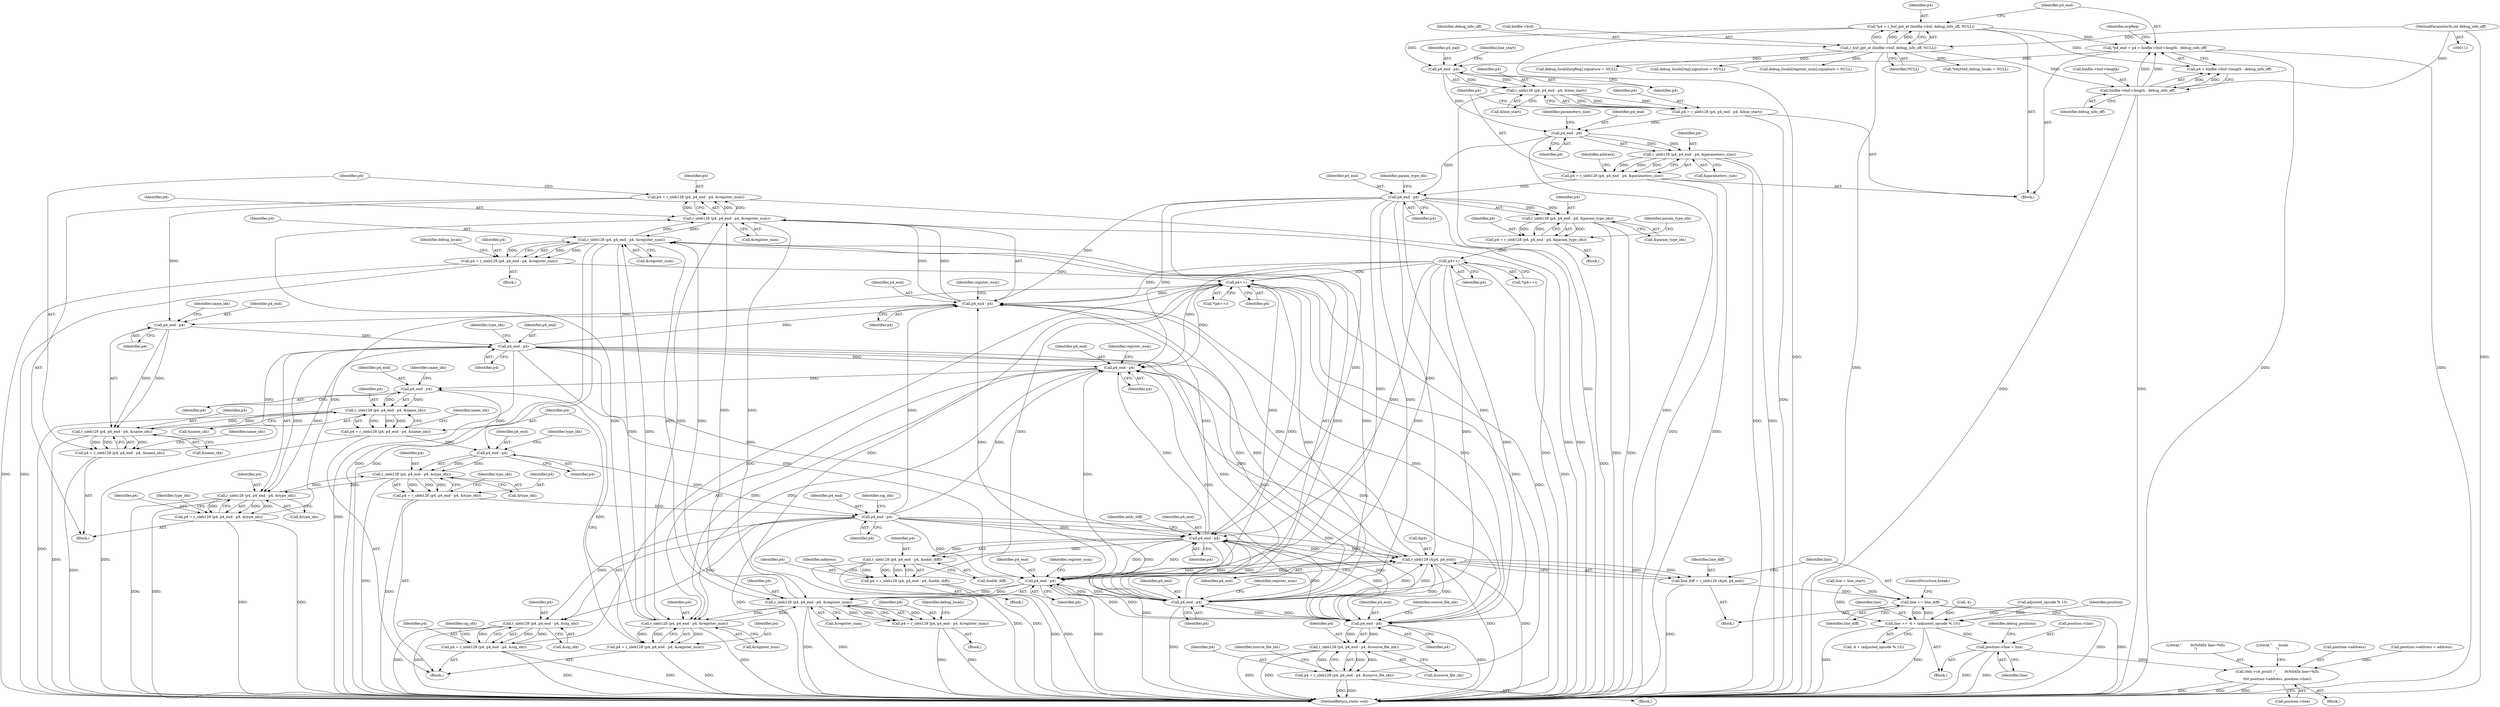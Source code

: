 digraph "0_radare2_ad55822430a03fe075221b543efb434567e9e431@integer" {
"1000453" [label="(Call,p4 = r_uleb128 (p4, p4_end - p4, &register_num))"];
"1000455" [label="(Call,r_uleb128 (p4, p4_end - p4, &register_num))"];
"1000457" [label="(Call,p4_end - p4)"];
"1000654" [label="(Call,p4_end - p4)"];
"1000642" [label="(Call,p4_end - p4)"];
"1000630" [label="(Call,p4_end - p4)"];
"1000621" [label="(Call,p4_end - p4)"];
"1000426" [label="(Call,p4_end - p4)"];
"1000440" [label="(Call,r_sleb128 (&p4, p4_end))"];
"1000891" [label="(Call,p4_end - p4)"];
"1000478" [label="(Call,p4_end - p4)"];
"1000466" [label="(Call,p4_end - p4)"];
"1000453" [label="(Call,p4 = r_uleb128 (p4, p4_end - p4, &register_num))"];
"1000462" [label="(Call,p4 = r_uleb128 (p4, p4_end - p4, &name_idx))"];
"1000464" [label="(Call,r_uleb128 (p4, p4_end - p4, &name_idx))"];
"1000628" [label="(Call,r_uleb128 (p4, p4_end - p4, &name_idx))"];
"1000328" [label="(Call,p4_end - p4)"];
"1000195" [label="(Call,p4_end - p4)"];
"1000186" [label="(Call,p4_end - p4)"];
"1000140" [label="(Call,*p4_end = p4 + binfile->buf->length - debug_info_off)"];
"1000131" [label="(Call,*p4 = r_buf_get_at (binfile->buf, debug_info_off, NULL))"];
"1000133" [label="(Call,r_buf_get_at (binfile->buf, debug_info_off, NULL))"];
"1000122" [label="(MethodParameterIn,int debug_info_off)"];
"1000144" [label="(Call,binfile->buf->length - debug_info_off)"];
"1000182" [label="(Call,p4 = r_uleb128 (p4, p4_end - p4, &line_start))"];
"1000184" [label="(Call,r_uleb128 (p4, p4_end - p4, &line_start))"];
"1000191" [label="(Call,p4 = r_uleb128 (p4, p4_end - p4, &parameters_size))"];
"1000193" [label="(Call,r_uleb128 (p4, p4_end - p4, &parameters_size))"];
"1000929" [label="(Call,p4_end - p4)"];
"1000796" [label="(Call,p4_end - p4)"];
"1000995" [label="(Call,p4++)"];
"1000650" [label="(Call,p4 = r_uleb128 (p4, p4_end - p4, &sig_idx))"];
"1000652" [label="(Call,r_uleb128 (p4, p4_end - p4, &sig_idx))"];
"1000792" [label="(Call,p4 = r_uleb128 (p4, p4_end - p4, &register_num))"];
"1000794" [label="(Call,r_uleb128 (p4, p4_end - p4, &register_num))"];
"1000619" [label="(Call,r_uleb128 (p4, p4_end - p4, &register_num))"];
"1000889" [label="(Call,r_uleb128 (p4, p4_end - p4, &register_num))"];
"1000422" [label="(Call,p4 = r_uleb128 (p4, p4_end - p4, &addr_diff))"];
"1000424" [label="(Call,r_uleb128 (p4, p4_end - p4, &addr_diff))"];
"1000474" [label="(Call,p4 = r_uleb128 (p4, p4_end - p4, &type_idx))"];
"1000476" [label="(Call,r_uleb128 (p4, p4_end - p4, &type_idx))"];
"1000640" [label="(Call,r_uleb128 (p4, p4_end - p4, &type_idx))"];
"1000887" [label="(Call,p4 = r_uleb128 (p4, p4_end - p4, &register_num))"];
"1000405" [label="(Call,p4++)"];
"1000324" [label="(Call,p4 = r_uleb128 (p4, p4_end - p4, &param_type_idx))"];
"1000326" [label="(Call,r_uleb128 (p4, p4_end - p4, &param_type_idx))"];
"1000925" [label="(Call,p4 = r_uleb128 (p4, p4_end - p4, &source_file_idx))"];
"1000927" [label="(Call,r_uleb128 (p4, p4_end - p4, &source_file_idx))"];
"1000617" [label="(Call,p4 = r_uleb128 (p4, p4_end - p4, &register_num))"];
"1000626" [label="(Call,p4 = r_uleb128 (p4, p4_end - p4, &name_idx))"];
"1000638" [label="(Call,p4 = r_uleb128 (p4, p4_end - p4, &type_idx))"];
"1000438" [label="(Call,line_diff = r_sleb128 (&p4, p4_end))"];
"1000444" [label="(Call,line += line_diff)"];
"1000950" [label="(Call,line += -4 + (adjusted_opcode % 15))"];
"1000982" [label="(Call,position->line = line)"];
"1001055" [label="(Call,rbin->cb_printf (\"        0x%04llx line=%llu\n\",\n\t\t\t\t position->address, position->line))"];
"1000440" [label="(Call,r_sleb128 (&p4, p4_end))"];
"1000429" [label="(Call,&addr_diff)"];
"1000188" [label="(Identifier,p4)"];
"1000131" [label="(Call,*p4 = r_buf_get_at (binfile->buf, debug_info_off, NULL))"];
"1000796" [label="(Call,p4_end - p4)"];
"1000445" [label="(Identifier,line)"];
"1000798" [label="(Identifier,p4)"];
"1000888" [label="(Identifier,p4)"];
"1000326" [label="(Call,r_uleb128 (p4, p4_end - p4, &param_type_idx))"];
"1000447" [label="(ControlStructure,break;)"];
"1000194" [label="(Identifier,p4)"];
"1000145" [label="(Call,binfile->buf->length)"];
"1000464" [label="(Call,r_uleb128 (p4, p4_end - p4, &name_idx))"];
"1000189" [label="(Call,&line_start)"];
"1000617" [label="(Call,p4 = r_uleb128 (p4, p4_end - p4, &register_num))"];
"1000183" [label="(Identifier,p4)"];
"1000198" [label="(Call,&parameters_size)"];
"1000332" [label="(Identifier,param_type_idx)"];
"1000654" [label="(Call,p4_end - p4)"];
"1000626" [label="(Call,p4 = r_uleb128 (p4, p4_end - p4, &name_idx))"];
"1000453" [label="(Call,p4 = r_uleb128 (p4, p4_end - p4, &register_num))"];
"1000470" [label="(Identifier,name_idx)"];
"1000900" [label="(Identifier,debug_locals)"];
"1000404" [label="(Call,*(p4++))"];
"1000797" [label="(Identifier,p4_end)"];
"1000138" [label="(Identifier,NULL)"];
"1000423" [label="(Identifier,p4)"];
"1000634" [label="(Identifier,name_idx)"];
"1000169" [label="(Call,*emitted_debug_locals = NULL)"];
"1000924" [label="(Block,)"];
"1000444" [label="(Call,line += line_diff)"];
"1000928" [label="(Identifier,p4)"];
"1000950" [label="(Call,line += -4 + (adjusted_opcode % 15))"];
"1000892" [label="(Identifier,p4_end)"];
"1001056" [label="(Literal,\"        0x%04llx line=%llu\n\")"];
"1000462" [label="(Call,p4 = r_uleb128 (p4, p4_end - p4, &name_idx))"];
"1000930" [label="(Identifier,p4_end)"];
"1000182" [label="(Call,p4 = r_uleb128 (p4, p4_end - p4, &line_start))"];
"1000475" [label="(Identifier,p4)"];
"1001064" [label="(Literal,\"      locals        :\n\")"];
"1000477" [label="(Identifier,p4)"];
"1000329" [label="(Identifier,p4_end)"];
"1000641" [label="(Identifier,p4)"];
"1000430" [label="(Identifier,addr_diff)"];
"1000960" [label="(Identifier,position)"];
"1000794" [label="(Call,r_uleb128 (p4, p4_end - p4, &register_num))"];
"1000184" [label="(Call,r_uleb128 (p4, p4_end - p4, &line_start))"];
"1000792" [label="(Call,p4 = r_uleb128 (p4, p4_end - p4, &register_num))"];
"1000205" [label="(Call,line = line_start)"];
"1000330" [label="(Identifier,p4)"];
"1000425" [label="(Identifier,p4)"];
"1000983" [label="(Call,position->line)"];
"1000187" [label="(Identifier,p4_end)"];
"1000460" [label="(Call,&register_num)"];
"1001057" [label="(Call,position->address)"];
"1000142" [label="(Call,p4 + binfile->buf->length - debug_info_off)"];
"1000793" [label="(Identifier,p4)"];
"1000630" [label="(Call,p4_end - p4)"];
"1000926" [label="(Identifier,p4)"];
"1000889" [label="(Call,r_uleb128 (p4, p4_end - p4, &register_num))"];
"1000427" [label="(Identifier,p4_end)"];
"1000468" [label="(Identifier,p4)"];
"1000192" [label="(Identifier,p4)"];
"1000622" [label="(Identifier,p4_end)"];
"1000328" [label="(Call,p4_end - p4)"];
"1000799" [label="(Call,&register_num)"];
"1000650" [label="(Call,p4 = r_uleb128 (p4, p4_end - p4, &sig_idx))"];
"1000643" [label="(Identifier,p4_end)"];
"1000620" [label="(Identifier,p4)"];
"1000122" [label="(MethodParameterIn,int debug_info_off)"];
"1000334" [label="(Identifier,param_type_idx)"];
"1000955" [label="(Call,adjusted_opcode % 15)"];
"1000304" [label="(Block,)"];
"1000195" [label="(Call,p4_end - p4)"];
"1000636" [label="(Identifier,name_idx)"];
"1000137" [label="(Identifier,debug_info_off)"];
"1000469" [label="(Call,&name_idx)"];
"1000633" [label="(Call,&name_idx)"];
"1001187" [label="(MethodReturn,static void)"];
"1000628" [label="(Call,r_uleb128 (p4, p4_end - p4, &name_idx))"];
"1000327" [label="(Identifier,p4)"];
"1000631" [label="(Identifier,p4_end)"];
"1000640" [label="(Call,r_uleb128 (p4, p4_end - p4, &type_idx))"];
"1000267" [label="(Call,debug_locals[argReg].signature = NULL)"];
"1000438" [label="(Call,line_diff = r_sleb128 (&p4, p4_end))"];
"1000645" [label="(Call,&type_idx)"];
"1000932" [label="(Call,&source_file_idx)"];
"1000472" [label="(Identifier,name_idx)"];
"1000885" [label="(Block,)"];
"1000482" [label="(Identifier,type_idx)"];
"1000123" [label="(Block,)"];
"1000651" [label="(Identifier,p4)"];
"1000890" [label="(Identifier,p4)"];
"1000982" [label="(Call,position->line = line)"];
"1000632" [label="(Identifier,p4)"];
"1000377" [label="(Call,debug_locals[reg].signature = NULL)"];
"1000800" [label="(Identifier,register_num)"];
"1000988" [label="(Identifier,debug_positions)"];
"1000134" [label="(Call,binfile->buf)"];
"1001060" [label="(Call,position->line)"];
"1000132" [label="(Identifier,p4)"];
"1000476" [label="(Call,r_uleb128 (p4, p4_end - p4, &type_idx))"];
"1000465" [label="(Identifier,p4)"];
"1000474" [label="(Call,p4 = r_uleb128 (p4, p4_end - p4, &type_idx))"];
"1000420" [label="(Block,)"];
"1000629" [label="(Identifier,p4)"];
"1000986" [label="(Identifier,line)"];
"1000133" [label="(Call,r_buf_get_at (binfile->buf, debug_info_off, NULL))"];
"1000894" [label="(Call,&register_num)"];
"1000484" [label="(Identifier,type_idx)"];
"1000612" [label="(Block,)"];
"1000454" [label="(Identifier,p4)"];
"1000951" [label="(Identifier,line)"];
"1000141" [label="(Identifier,p4_end)"];
"1000933" [label="(Identifier,source_file_idx)"];
"1000927" [label="(Call,r_uleb128 (p4, p4_end - p4, &source_file_idx))"];
"1000953" [label="(Call,-4)"];
"1000657" [label="(Call,&sig_idx)"];
"1000461" [label="(Identifier,register_num)"];
"1000443" [label="(Identifier,p4_end)"];
"1000648" [label="(Identifier,type_idx)"];
"1000446" [label="(Identifier,line_diff)"];
"1000804" [label="(Identifier,debug_locals)"];
"1000140" [label="(Call,*p4_end = p4 + binfile->buf->length - debug_info_off)"];
"1000479" [label="(Identifier,p4_end)"];
"1000463" [label="(Identifier,p4)"];
"1000891" [label="(Call,p4_end - p4)"];
"1000325" [label="(Identifier,p4)"];
"1000790" [label="(Block,)"];
"1000191" [label="(Call,p4 = r_uleb128 (p4, p4_end - p4, &parameters_size))"];
"1000795" [label="(Identifier,p4)"];
"1000994" [label="(Call,*(p4++))"];
"1000405" [label="(Call,p4++)"];
"1000426" [label="(Call,p4_end - p4)"];
"1000441" [label="(Call,&p4)"];
"1000144" [label="(Call,binfile->buf->length - debug_info_off)"];
"1000193" [label="(Call,r_uleb128 (p4, p4_end - p4, &parameters_size))"];
"1000596" [label="(Call,debug_locals[register_num].signature = NULL)"];
"1000639" [label="(Identifier,p4)"];
"1000893" [label="(Identifier,p4)"];
"1000466" [label="(Call,p4_end - p4)"];
"1000185" [label="(Identifier,p4)"];
"1000324" [label="(Call,p4 = r_uleb128 (p4, p4_end - p4, &param_type_idx))"];
"1000996" [label="(Identifier,p4)"];
"1000436" [label="(Block,)"];
"1000449" [label="(Block,)"];
"1000660" [label="(Identifier,sig_idx)"];
"1000938" [label="(Block,)"];
"1001055" [label="(Call,rbin->cb_printf (\"        0x%04llx line=%llu\n\",\n\t\t\t\t position->address, position->line))"];
"1000655" [label="(Identifier,p4_end)"];
"1000197" [label="(Identifier,p4)"];
"1000656" [label="(Identifier,p4)"];
"1000190" [label="(Identifier,line_start)"];
"1000432" [label="(Identifier,address)"];
"1000638" [label="(Call,p4 = r_uleb128 (p4, p4_end - p4, &type_idx))"];
"1000931" [label="(Identifier,p4)"];
"1000406" [label="(Identifier,p4)"];
"1000459" [label="(Identifier,p4)"];
"1000625" [label="(Identifier,register_num)"];
"1000658" [label="(Identifier,sig_idx)"];
"1000642" [label="(Call,p4_end - p4)"];
"1000467" [label="(Identifier,p4_end)"];
"1000619" [label="(Call,r_uleb128 (p4, p4_end - p4, &register_num))"];
"1000618" [label="(Identifier,p4)"];
"1000952" [label="(Call,-4 + (adjusted_opcode % 15))"];
"1000627" [label="(Identifier,p4)"];
"1000480" [label="(Identifier,p4)"];
"1000887" [label="(Call,p4 = r_uleb128 (p4, p4_end - p4, &register_num))"];
"1000428" [label="(Identifier,p4)"];
"1000456" [label="(Identifier,p4)"];
"1000455" [label="(Call,r_uleb128 (p4, p4_end - p4, &register_num))"];
"1000481" [label="(Call,&type_idx)"];
"1000652" [label="(Call,r_uleb128 (p4, p4_end - p4, &sig_idx))"];
"1000644" [label="(Identifier,p4)"];
"1000925" [label="(Call,p4 = r_uleb128 (p4, p4_end - p4, &source_file_idx))"];
"1000331" [label="(Call,&param_type_idx)"];
"1000478" [label="(Call,p4_end - p4)"];
"1000439" [label="(Identifier,line_diff)"];
"1000458" [label="(Identifier,p4_end)"];
"1000186" [label="(Call,p4_end - p4)"];
"1000202" [label="(Identifier,address)"];
"1000935" [label="(Identifier,source_file_idx)"];
"1000457" [label="(Call,p4_end - p4)"];
"1000623" [label="(Identifier,p4)"];
"1000895" [label="(Identifier,register_num)"];
"1000424" [label="(Call,r_uleb128 (p4, p4_end - p4, &addr_diff))"];
"1000199" [label="(Identifier,parameters_size)"];
"1000929" [label="(Call,p4_end - p4)"];
"1000624" [label="(Call,&register_num)"];
"1000422" [label="(Call,p4 = r_uleb128 (p4, p4_end - p4, &addr_diff))"];
"1000646" [label="(Identifier,type_idx)"];
"1000995" [label="(Call,p4++)"];
"1000150" [label="(Identifier,debug_info_off)"];
"1000653" [label="(Identifier,p4)"];
"1000621" [label="(Call,p4_end - p4)"];
"1000156" [label="(Identifier,argReg)"];
"1001054" [label="(Block,)"];
"1000977" [label="(Call,position->address = address)"];
"1000196" [label="(Identifier,p4_end)"];
"1000453" -> "1000449"  [label="AST: "];
"1000453" -> "1000455"  [label="CFG: "];
"1000454" -> "1000453"  [label="AST: "];
"1000455" -> "1000453"  [label="AST: "];
"1000463" -> "1000453"  [label="CFG: "];
"1000453" -> "1001187"  [label="DDG: "];
"1000455" -> "1000453"  [label="DDG: "];
"1000455" -> "1000453"  [label="DDG: "];
"1000455" -> "1000453"  [label="DDG: "];
"1000453" -> "1000466"  [label="DDG: "];
"1000455" -> "1000460"  [label="CFG: "];
"1000456" -> "1000455"  [label="AST: "];
"1000457" -> "1000455"  [label="AST: "];
"1000460" -> "1000455"  [label="AST: "];
"1000455" -> "1001187"  [label="DDG: "];
"1000457" -> "1000455"  [label="DDG: "];
"1000457" -> "1000455"  [label="DDG: "];
"1000619" -> "1000455"  [label="DDG: "];
"1000794" -> "1000455"  [label="DDG: "];
"1000889" -> "1000455"  [label="DDG: "];
"1000455" -> "1000619"  [label="DDG: "];
"1000455" -> "1000794"  [label="DDG: "];
"1000455" -> "1000889"  [label="DDG: "];
"1000457" -> "1000459"  [label="CFG: "];
"1000458" -> "1000457"  [label="AST: "];
"1000459" -> "1000457"  [label="AST: "];
"1000461" -> "1000457"  [label="CFG: "];
"1000654" -> "1000457"  [label="DDG: "];
"1000426" -> "1000457"  [label="DDG: "];
"1000440" -> "1000457"  [label="DDG: "];
"1000891" -> "1000457"  [label="DDG: "];
"1000478" -> "1000457"  [label="DDG: "];
"1000328" -> "1000457"  [label="DDG: "];
"1000929" -> "1000457"  [label="DDG: "];
"1000796" -> "1000457"  [label="DDG: "];
"1000995" -> "1000457"  [label="DDG: "];
"1000405" -> "1000457"  [label="DDG: "];
"1000457" -> "1000466"  [label="DDG: "];
"1000654" -> "1000652"  [label="AST: "];
"1000654" -> "1000656"  [label="CFG: "];
"1000655" -> "1000654"  [label="AST: "];
"1000656" -> "1000654"  [label="AST: "];
"1000658" -> "1000654"  [label="CFG: "];
"1000654" -> "1001187"  [label="DDG: "];
"1000654" -> "1000426"  [label="DDG: "];
"1000654" -> "1000440"  [label="DDG: "];
"1000654" -> "1000621"  [label="DDG: "];
"1000654" -> "1000652"  [label="DDG: "];
"1000654" -> "1000652"  [label="DDG: "];
"1000642" -> "1000654"  [label="DDG: "];
"1000638" -> "1000654"  [label="DDG: "];
"1000654" -> "1000796"  [label="DDG: "];
"1000654" -> "1000891"  [label="DDG: "];
"1000654" -> "1000929"  [label="DDG: "];
"1000642" -> "1000640"  [label="AST: "];
"1000642" -> "1000644"  [label="CFG: "];
"1000643" -> "1000642"  [label="AST: "];
"1000644" -> "1000642"  [label="AST: "];
"1000646" -> "1000642"  [label="CFG: "];
"1000642" -> "1000640"  [label="DDG: "];
"1000642" -> "1000640"  [label="DDG: "];
"1000630" -> "1000642"  [label="DDG: "];
"1000626" -> "1000642"  [label="DDG: "];
"1000630" -> "1000628"  [label="AST: "];
"1000630" -> "1000632"  [label="CFG: "];
"1000631" -> "1000630"  [label="AST: "];
"1000632" -> "1000630"  [label="AST: "];
"1000634" -> "1000630"  [label="CFG: "];
"1000630" -> "1000628"  [label="DDG: "];
"1000630" -> "1000628"  [label="DDG: "];
"1000621" -> "1000630"  [label="DDG: "];
"1000617" -> "1000630"  [label="DDG: "];
"1000621" -> "1000619"  [label="AST: "];
"1000621" -> "1000623"  [label="CFG: "];
"1000622" -> "1000621"  [label="AST: "];
"1000623" -> "1000621"  [label="AST: "];
"1000625" -> "1000621"  [label="CFG: "];
"1000621" -> "1000619"  [label="DDG: "];
"1000621" -> "1000619"  [label="DDG: "];
"1000426" -> "1000621"  [label="DDG: "];
"1000440" -> "1000621"  [label="DDG: "];
"1000891" -> "1000621"  [label="DDG: "];
"1000478" -> "1000621"  [label="DDG: "];
"1000328" -> "1000621"  [label="DDG: "];
"1000929" -> "1000621"  [label="DDG: "];
"1000796" -> "1000621"  [label="DDG: "];
"1000995" -> "1000621"  [label="DDG: "];
"1000405" -> "1000621"  [label="DDG: "];
"1000426" -> "1000424"  [label="AST: "];
"1000426" -> "1000428"  [label="CFG: "];
"1000427" -> "1000426"  [label="AST: "];
"1000428" -> "1000426"  [label="AST: "];
"1000430" -> "1000426"  [label="CFG: "];
"1000426" -> "1001187"  [label="DDG: "];
"1000426" -> "1000424"  [label="DDG: "];
"1000426" -> "1000424"  [label="DDG: "];
"1000440" -> "1000426"  [label="DDG: "];
"1000891" -> "1000426"  [label="DDG: "];
"1000478" -> "1000426"  [label="DDG: "];
"1000328" -> "1000426"  [label="DDG: "];
"1000929" -> "1000426"  [label="DDG: "];
"1000796" -> "1000426"  [label="DDG: "];
"1000995" -> "1000426"  [label="DDG: "];
"1000405" -> "1000426"  [label="DDG: "];
"1000426" -> "1000440"  [label="DDG: "];
"1000426" -> "1000796"  [label="DDG: "];
"1000426" -> "1000891"  [label="DDG: "];
"1000426" -> "1000929"  [label="DDG: "];
"1000440" -> "1000438"  [label="AST: "];
"1000440" -> "1000443"  [label="CFG: "];
"1000441" -> "1000440"  [label="AST: "];
"1000443" -> "1000440"  [label="AST: "];
"1000438" -> "1000440"  [label="CFG: "];
"1000440" -> "1001187"  [label="DDG: "];
"1000440" -> "1001187"  [label="DDG: "];
"1000440" -> "1000438"  [label="DDG: "];
"1000440" -> "1000438"  [label="DDG: "];
"1000891" -> "1000440"  [label="DDG: "];
"1000478" -> "1000440"  [label="DDG: "];
"1000328" -> "1000440"  [label="DDG: "];
"1000929" -> "1000440"  [label="DDG: "];
"1000796" -> "1000440"  [label="DDG: "];
"1000440" -> "1000796"  [label="DDG: "];
"1000440" -> "1000891"  [label="DDG: "];
"1000440" -> "1000929"  [label="DDG: "];
"1000891" -> "1000889"  [label="AST: "];
"1000891" -> "1000893"  [label="CFG: "];
"1000892" -> "1000891"  [label="AST: "];
"1000893" -> "1000891"  [label="AST: "];
"1000895" -> "1000891"  [label="CFG: "];
"1000891" -> "1001187"  [label="DDG: "];
"1000891" -> "1000796"  [label="DDG: "];
"1000891" -> "1000889"  [label="DDG: "];
"1000891" -> "1000889"  [label="DDG: "];
"1000478" -> "1000891"  [label="DDG: "];
"1000328" -> "1000891"  [label="DDG: "];
"1000929" -> "1000891"  [label="DDG: "];
"1000796" -> "1000891"  [label="DDG: "];
"1000995" -> "1000891"  [label="DDG: "];
"1000405" -> "1000891"  [label="DDG: "];
"1000891" -> "1000929"  [label="DDG: "];
"1000478" -> "1000476"  [label="AST: "];
"1000478" -> "1000480"  [label="CFG: "];
"1000479" -> "1000478"  [label="AST: "];
"1000480" -> "1000478"  [label="AST: "];
"1000482" -> "1000478"  [label="CFG: "];
"1000478" -> "1001187"  [label="DDG: "];
"1000478" -> "1000476"  [label="DDG: "];
"1000478" -> "1000476"  [label="DDG: "];
"1000466" -> "1000478"  [label="DDG: "];
"1000462" -> "1000478"  [label="DDG: "];
"1000478" -> "1000796"  [label="DDG: "];
"1000478" -> "1000929"  [label="DDG: "];
"1000466" -> "1000464"  [label="AST: "];
"1000466" -> "1000468"  [label="CFG: "];
"1000467" -> "1000466"  [label="AST: "];
"1000468" -> "1000466"  [label="AST: "];
"1000470" -> "1000466"  [label="CFG: "];
"1000466" -> "1000464"  [label="DDG: "];
"1000466" -> "1000464"  [label="DDG: "];
"1000462" -> "1000449"  [label="AST: "];
"1000462" -> "1000464"  [label="CFG: "];
"1000463" -> "1000462"  [label="AST: "];
"1000464" -> "1000462"  [label="AST: "];
"1000472" -> "1000462"  [label="CFG: "];
"1000462" -> "1001187"  [label="DDG: "];
"1000464" -> "1000462"  [label="DDG: "];
"1000464" -> "1000462"  [label="DDG: "];
"1000464" -> "1000462"  [label="DDG: "];
"1000464" -> "1000469"  [label="CFG: "];
"1000465" -> "1000464"  [label="AST: "];
"1000469" -> "1000464"  [label="AST: "];
"1000464" -> "1001187"  [label="DDG: "];
"1000628" -> "1000464"  [label="DDG: "];
"1000464" -> "1000628"  [label="DDG: "];
"1000628" -> "1000626"  [label="AST: "];
"1000628" -> "1000633"  [label="CFG: "];
"1000629" -> "1000628"  [label="AST: "];
"1000633" -> "1000628"  [label="AST: "];
"1000626" -> "1000628"  [label="CFG: "];
"1000628" -> "1001187"  [label="DDG: "];
"1000628" -> "1000626"  [label="DDG: "];
"1000628" -> "1000626"  [label="DDG: "];
"1000628" -> "1000626"  [label="DDG: "];
"1000328" -> "1000326"  [label="AST: "];
"1000328" -> "1000330"  [label="CFG: "];
"1000329" -> "1000328"  [label="AST: "];
"1000330" -> "1000328"  [label="AST: "];
"1000332" -> "1000328"  [label="CFG: "];
"1000328" -> "1001187"  [label="DDG: "];
"1000328" -> "1000326"  [label="DDG: "];
"1000328" -> "1000326"  [label="DDG: "];
"1000195" -> "1000328"  [label="DDG: "];
"1000191" -> "1000328"  [label="DDG: "];
"1000328" -> "1000796"  [label="DDG: "];
"1000328" -> "1000929"  [label="DDG: "];
"1000195" -> "1000193"  [label="AST: "];
"1000195" -> "1000197"  [label="CFG: "];
"1000196" -> "1000195"  [label="AST: "];
"1000197" -> "1000195"  [label="AST: "];
"1000199" -> "1000195"  [label="CFG: "];
"1000195" -> "1001187"  [label="DDG: "];
"1000195" -> "1000193"  [label="DDG: "];
"1000195" -> "1000193"  [label="DDG: "];
"1000186" -> "1000195"  [label="DDG: "];
"1000182" -> "1000195"  [label="DDG: "];
"1000186" -> "1000184"  [label="AST: "];
"1000186" -> "1000188"  [label="CFG: "];
"1000187" -> "1000186"  [label="AST: "];
"1000188" -> "1000186"  [label="AST: "];
"1000190" -> "1000186"  [label="CFG: "];
"1000186" -> "1000184"  [label="DDG: "];
"1000186" -> "1000184"  [label="DDG: "];
"1000140" -> "1000186"  [label="DDG: "];
"1000131" -> "1000186"  [label="DDG: "];
"1000140" -> "1000123"  [label="AST: "];
"1000140" -> "1000142"  [label="CFG: "];
"1000141" -> "1000140"  [label="AST: "];
"1000142" -> "1000140"  [label="AST: "];
"1000156" -> "1000140"  [label="CFG: "];
"1000140" -> "1001187"  [label="DDG: "];
"1000140" -> "1001187"  [label="DDG: "];
"1000131" -> "1000140"  [label="DDG: "];
"1000144" -> "1000140"  [label="DDG: "];
"1000144" -> "1000140"  [label="DDG: "];
"1000131" -> "1000123"  [label="AST: "];
"1000131" -> "1000133"  [label="CFG: "];
"1000132" -> "1000131"  [label="AST: "];
"1000133" -> "1000131"  [label="AST: "];
"1000141" -> "1000131"  [label="CFG: "];
"1000131" -> "1001187"  [label="DDG: "];
"1000133" -> "1000131"  [label="DDG: "];
"1000133" -> "1000131"  [label="DDG: "];
"1000133" -> "1000131"  [label="DDG: "];
"1000131" -> "1000142"  [label="DDG: "];
"1000133" -> "1000138"  [label="CFG: "];
"1000134" -> "1000133"  [label="AST: "];
"1000137" -> "1000133"  [label="AST: "];
"1000138" -> "1000133"  [label="AST: "];
"1000133" -> "1001187"  [label="DDG: "];
"1000122" -> "1000133"  [label="DDG: "];
"1000133" -> "1000144"  [label="DDG: "];
"1000133" -> "1000169"  [label="DDG: "];
"1000133" -> "1000267"  [label="DDG: "];
"1000133" -> "1000377"  [label="DDG: "];
"1000133" -> "1000596"  [label="DDG: "];
"1000122" -> "1000111"  [label="AST: "];
"1000122" -> "1001187"  [label="DDG: "];
"1000122" -> "1000144"  [label="DDG: "];
"1000144" -> "1000142"  [label="AST: "];
"1000144" -> "1000150"  [label="CFG: "];
"1000145" -> "1000144"  [label="AST: "];
"1000150" -> "1000144"  [label="AST: "];
"1000142" -> "1000144"  [label="CFG: "];
"1000144" -> "1001187"  [label="DDG: "];
"1000144" -> "1001187"  [label="DDG: "];
"1000144" -> "1000142"  [label="DDG: "];
"1000144" -> "1000142"  [label="DDG: "];
"1000182" -> "1000123"  [label="AST: "];
"1000182" -> "1000184"  [label="CFG: "];
"1000183" -> "1000182"  [label="AST: "];
"1000184" -> "1000182"  [label="AST: "];
"1000192" -> "1000182"  [label="CFG: "];
"1000182" -> "1001187"  [label="DDG: "];
"1000184" -> "1000182"  [label="DDG: "];
"1000184" -> "1000182"  [label="DDG: "];
"1000184" -> "1000182"  [label="DDG: "];
"1000184" -> "1000189"  [label="CFG: "];
"1000185" -> "1000184"  [label="AST: "];
"1000189" -> "1000184"  [label="AST: "];
"1000184" -> "1001187"  [label="DDG: "];
"1000191" -> "1000123"  [label="AST: "];
"1000191" -> "1000193"  [label="CFG: "];
"1000192" -> "1000191"  [label="AST: "];
"1000193" -> "1000191"  [label="AST: "];
"1000202" -> "1000191"  [label="CFG: "];
"1000191" -> "1001187"  [label="DDG: "];
"1000191" -> "1001187"  [label="DDG: "];
"1000193" -> "1000191"  [label="DDG: "];
"1000193" -> "1000191"  [label="DDG: "];
"1000193" -> "1000191"  [label="DDG: "];
"1000193" -> "1000198"  [label="CFG: "];
"1000194" -> "1000193"  [label="AST: "];
"1000198" -> "1000193"  [label="AST: "];
"1000193" -> "1001187"  [label="DDG: "];
"1000193" -> "1001187"  [label="DDG: "];
"1000929" -> "1000927"  [label="AST: "];
"1000929" -> "1000931"  [label="CFG: "];
"1000930" -> "1000929"  [label="AST: "];
"1000931" -> "1000929"  [label="AST: "];
"1000933" -> "1000929"  [label="CFG: "];
"1000929" -> "1001187"  [label="DDG: "];
"1000929" -> "1000796"  [label="DDG: "];
"1000929" -> "1000927"  [label="DDG: "];
"1000929" -> "1000927"  [label="DDG: "];
"1000796" -> "1000929"  [label="DDG: "];
"1000995" -> "1000929"  [label="DDG: "];
"1000405" -> "1000929"  [label="DDG: "];
"1000796" -> "1000794"  [label="AST: "];
"1000796" -> "1000798"  [label="CFG: "];
"1000797" -> "1000796"  [label="AST: "];
"1000798" -> "1000796"  [label="AST: "];
"1000800" -> "1000796"  [label="CFG: "];
"1000796" -> "1001187"  [label="DDG: "];
"1000796" -> "1000794"  [label="DDG: "];
"1000796" -> "1000794"  [label="DDG: "];
"1000995" -> "1000796"  [label="DDG: "];
"1000405" -> "1000796"  [label="DDG: "];
"1000995" -> "1000994"  [label="AST: "];
"1000995" -> "1000996"  [label="CFG: "];
"1000996" -> "1000995"  [label="AST: "];
"1000994" -> "1000995"  [label="CFG: "];
"1000995" -> "1001187"  [label="DDG: "];
"1000650" -> "1000995"  [label="DDG: "];
"1000792" -> "1000995"  [label="DDG: "];
"1000422" -> "1000995"  [label="DDG: "];
"1000474" -> "1000995"  [label="DDG: "];
"1000887" -> "1000995"  [label="DDG: "];
"1000405" -> "1000995"  [label="DDG: "];
"1000925" -> "1000995"  [label="DDG: "];
"1000650" -> "1000612"  [label="AST: "];
"1000650" -> "1000652"  [label="CFG: "];
"1000651" -> "1000650"  [label="AST: "];
"1000652" -> "1000650"  [label="AST: "];
"1000660" -> "1000650"  [label="CFG: "];
"1000650" -> "1001187"  [label="DDG: "];
"1000650" -> "1001187"  [label="DDG: "];
"1000652" -> "1000650"  [label="DDG: "];
"1000652" -> "1000650"  [label="DDG: "];
"1000652" -> "1000650"  [label="DDG: "];
"1000652" -> "1000657"  [label="CFG: "];
"1000653" -> "1000652"  [label="AST: "];
"1000657" -> "1000652"  [label="AST: "];
"1000652" -> "1001187"  [label="DDG: "];
"1000652" -> "1001187"  [label="DDG: "];
"1000792" -> "1000790"  [label="AST: "];
"1000792" -> "1000794"  [label="CFG: "];
"1000793" -> "1000792"  [label="AST: "];
"1000794" -> "1000792"  [label="AST: "];
"1000804" -> "1000792"  [label="CFG: "];
"1000792" -> "1001187"  [label="DDG: "];
"1000792" -> "1001187"  [label="DDG: "];
"1000794" -> "1000792"  [label="DDG: "];
"1000794" -> "1000792"  [label="DDG: "];
"1000794" -> "1000792"  [label="DDG: "];
"1000794" -> "1000799"  [label="CFG: "];
"1000795" -> "1000794"  [label="AST: "];
"1000799" -> "1000794"  [label="AST: "];
"1000794" -> "1001187"  [label="DDG: "];
"1000794" -> "1001187"  [label="DDG: "];
"1000794" -> "1000619"  [label="DDG: "];
"1000619" -> "1000794"  [label="DDG: "];
"1000889" -> "1000794"  [label="DDG: "];
"1000794" -> "1000889"  [label="DDG: "];
"1000619" -> "1000617"  [label="AST: "];
"1000619" -> "1000624"  [label="CFG: "];
"1000620" -> "1000619"  [label="AST: "];
"1000624" -> "1000619"  [label="AST: "];
"1000617" -> "1000619"  [label="CFG: "];
"1000619" -> "1001187"  [label="DDG: "];
"1000619" -> "1000617"  [label="DDG: "];
"1000619" -> "1000617"  [label="DDG: "];
"1000619" -> "1000617"  [label="DDG: "];
"1000889" -> "1000619"  [label="DDG: "];
"1000619" -> "1000889"  [label="DDG: "];
"1000889" -> "1000887"  [label="AST: "];
"1000889" -> "1000894"  [label="CFG: "];
"1000890" -> "1000889"  [label="AST: "];
"1000894" -> "1000889"  [label="AST: "];
"1000887" -> "1000889"  [label="CFG: "];
"1000889" -> "1001187"  [label="DDG: "];
"1000889" -> "1001187"  [label="DDG: "];
"1000889" -> "1000887"  [label="DDG: "];
"1000889" -> "1000887"  [label="DDG: "];
"1000889" -> "1000887"  [label="DDG: "];
"1000422" -> "1000420"  [label="AST: "];
"1000422" -> "1000424"  [label="CFG: "];
"1000423" -> "1000422"  [label="AST: "];
"1000424" -> "1000422"  [label="AST: "];
"1000432" -> "1000422"  [label="CFG: "];
"1000422" -> "1001187"  [label="DDG: "];
"1000422" -> "1001187"  [label="DDG: "];
"1000424" -> "1000422"  [label="DDG: "];
"1000424" -> "1000422"  [label="DDG: "];
"1000424" -> "1000422"  [label="DDG: "];
"1000424" -> "1000429"  [label="CFG: "];
"1000425" -> "1000424"  [label="AST: "];
"1000429" -> "1000424"  [label="AST: "];
"1000424" -> "1001187"  [label="DDG: "];
"1000424" -> "1001187"  [label="DDG: "];
"1000474" -> "1000449"  [label="AST: "];
"1000474" -> "1000476"  [label="CFG: "];
"1000475" -> "1000474"  [label="AST: "];
"1000476" -> "1000474"  [label="AST: "];
"1000484" -> "1000474"  [label="CFG: "];
"1000474" -> "1001187"  [label="DDG: "];
"1000474" -> "1001187"  [label="DDG: "];
"1000476" -> "1000474"  [label="DDG: "];
"1000476" -> "1000474"  [label="DDG: "];
"1000476" -> "1000474"  [label="DDG: "];
"1000476" -> "1000481"  [label="CFG: "];
"1000477" -> "1000476"  [label="AST: "];
"1000481" -> "1000476"  [label="AST: "];
"1000476" -> "1001187"  [label="DDG: "];
"1000476" -> "1001187"  [label="DDG: "];
"1000640" -> "1000476"  [label="DDG: "];
"1000476" -> "1000640"  [label="DDG: "];
"1000640" -> "1000638"  [label="AST: "];
"1000640" -> "1000645"  [label="CFG: "];
"1000641" -> "1000640"  [label="AST: "];
"1000645" -> "1000640"  [label="AST: "];
"1000638" -> "1000640"  [label="CFG: "];
"1000640" -> "1001187"  [label="DDG: "];
"1000640" -> "1000638"  [label="DDG: "];
"1000640" -> "1000638"  [label="DDG: "];
"1000640" -> "1000638"  [label="DDG: "];
"1000887" -> "1000885"  [label="AST: "];
"1000888" -> "1000887"  [label="AST: "];
"1000900" -> "1000887"  [label="CFG: "];
"1000887" -> "1001187"  [label="DDG: "];
"1000887" -> "1001187"  [label="DDG: "];
"1000405" -> "1000404"  [label="AST: "];
"1000405" -> "1000406"  [label="CFG: "];
"1000406" -> "1000405"  [label="AST: "];
"1000404" -> "1000405"  [label="CFG: "];
"1000405" -> "1001187"  [label="DDG: "];
"1000324" -> "1000405"  [label="DDG: "];
"1000324" -> "1000304"  [label="AST: "];
"1000324" -> "1000326"  [label="CFG: "];
"1000325" -> "1000324"  [label="AST: "];
"1000326" -> "1000324"  [label="AST: "];
"1000334" -> "1000324"  [label="CFG: "];
"1000324" -> "1001187"  [label="DDG: "];
"1000326" -> "1000324"  [label="DDG: "];
"1000326" -> "1000324"  [label="DDG: "];
"1000326" -> "1000324"  [label="DDG: "];
"1000326" -> "1000331"  [label="CFG: "];
"1000327" -> "1000326"  [label="AST: "];
"1000331" -> "1000326"  [label="AST: "];
"1000326" -> "1001187"  [label="DDG: "];
"1000326" -> "1001187"  [label="DDG: "];
"1000925" -> "1000924"  [label="AST: "];
"1000925" -> "1000927"  [label="CFG: "];
"1000926" -> "1000925"  [label="AST: "];
"1000927" -> "1000925"  [label="AST: "];
"1000935" -> "1000925"  [label="CFG: "];
"1000925" -> "1001187"  [label="DDG: "];
"1000925" -> "1001187"  [label="DDG: "];
"1000927" -> "1000925"  [label="DDG: "];
"1000927" -> "1000925"  [label="DDG: "];
"1000927" -> "1000925"  [label="DDG: "];
"1000927" -> "1000932"  [label="CFG: "];
"1000928" -> "1000927"  [label="AST: "];
"1000932" -> "1000927"  [label="AST: "];
"1000927" -> "1001187"  [label="DDG: "];
"1000927" -> "1001187"  [label="DDG: "];
"1000617" -> "1000612"  [label="AST: "];
"1000618" -> "1000617"  [label="AST: "];
"1000627" -> "1000617"  [label="CFG: "];
"1000617" -> "1001187"  [label="DDG: "];
"1000626" -> "1000612"  [label="AST: "];
"1000627" -> "1000626"  [label="AST: "];
"1000636" -> "1000626"  [label="CFG: "];
"1000626" -> "1001187"  [label="DDG: "];
"1000638" -> "1000612"  [label="AST: "];
"1000639" -> "1000638"  [label="AST: "];
"1000648" -> "1000638"  [label="CFG: "];
"1000638" -> "1001187"  [label="DDG: "];
"1000438" -> "1000436"  [label="AST: "];
"1000439" -> "1000438"  [label="AST: "];
"1000445" -> "1000438"  [label="CFG: "];
"1000438" -> "1001187"  [label="DDG: "];
"1000438" -> "1000444"  [label="DDG: "];
"1000444" -> "1000436"  [label="AST: "];
"1000444" -> "1000446"  [label="CFG: "];
"1000445" -> "1000444"  [label="AST: "];
"1000446" -> "1000444"  [label="AST: "];
"1000447" -> "1000444"  [label="CFG: "];
"1000444" -> "1001187"  [label="DDG: "];
"1000444" -> "1001187"  [label="DDG: "];
"1000205" -> "1000444"  [label="DDG: "];
"1000950" -> "1000444"  [label="DDG: "];
"1000444" -> "1000950"  [label="DDG: "];
"1000950" -> "1000938"  [label="AST: "];
"1000950" -> "1000952"  [label="CFG: "];
"1000951" -> "1000950"  [label="AST: "];
"1000952" -> "1000950"  [label="AST: "];
"1000960" -> "1000950"  [label="CFG: "];
"1000950" -> "1001187"  [label="DDG: "];
"1000950" -> "1001187"  [label="DDG: "];
"1000953" -> "1000950"  [label="DDG: "];
"1000955" -> "1000950"  [label="DDG: "];
"1000955" -> "1000950"  [label="DDG: "];
"1000205" -> "1000950"  [label="DDG: "];
"1000950" -> "1000982"  [label="DDG: "];
"1000982" -> "1000938"  [label="AST: "];
"1000982" -> "1000986"  [label="CFG: "];
"1000983" -> "1000982"  [label="AST: "];
"1000986" -> "1000982"  [label="AST: "];
"1000988" -> "1000982"  [label="CFG: "];
"1000982" -> "1001187"  [label="DDG: "];
"1000982" -> "1001187"  [label="DDG: "];
"1000982" -> "1001055"  [label="DDG: "];
"1001055" -> "1001054"  [label="AST: "];
"1001055" -> "1001060"  [label="CFG: "];
"1001056" -> "1001055"  [label="AST: "];
"1001057" -> "1001055"  [label="AST: "];
"1001060" -> "1001055"  [label="AST: "];
"1001064" -> "1001055"  [label="CFG: "];
"1001055" -> "1001187"  [label="DDG: "];
"1001055" -> "1001187"  [label="DDG: "];
"1001055" -> "1001187"  [label="DDG: "];
"1000977" -> "1001055"  [label="DDG: "];
}
